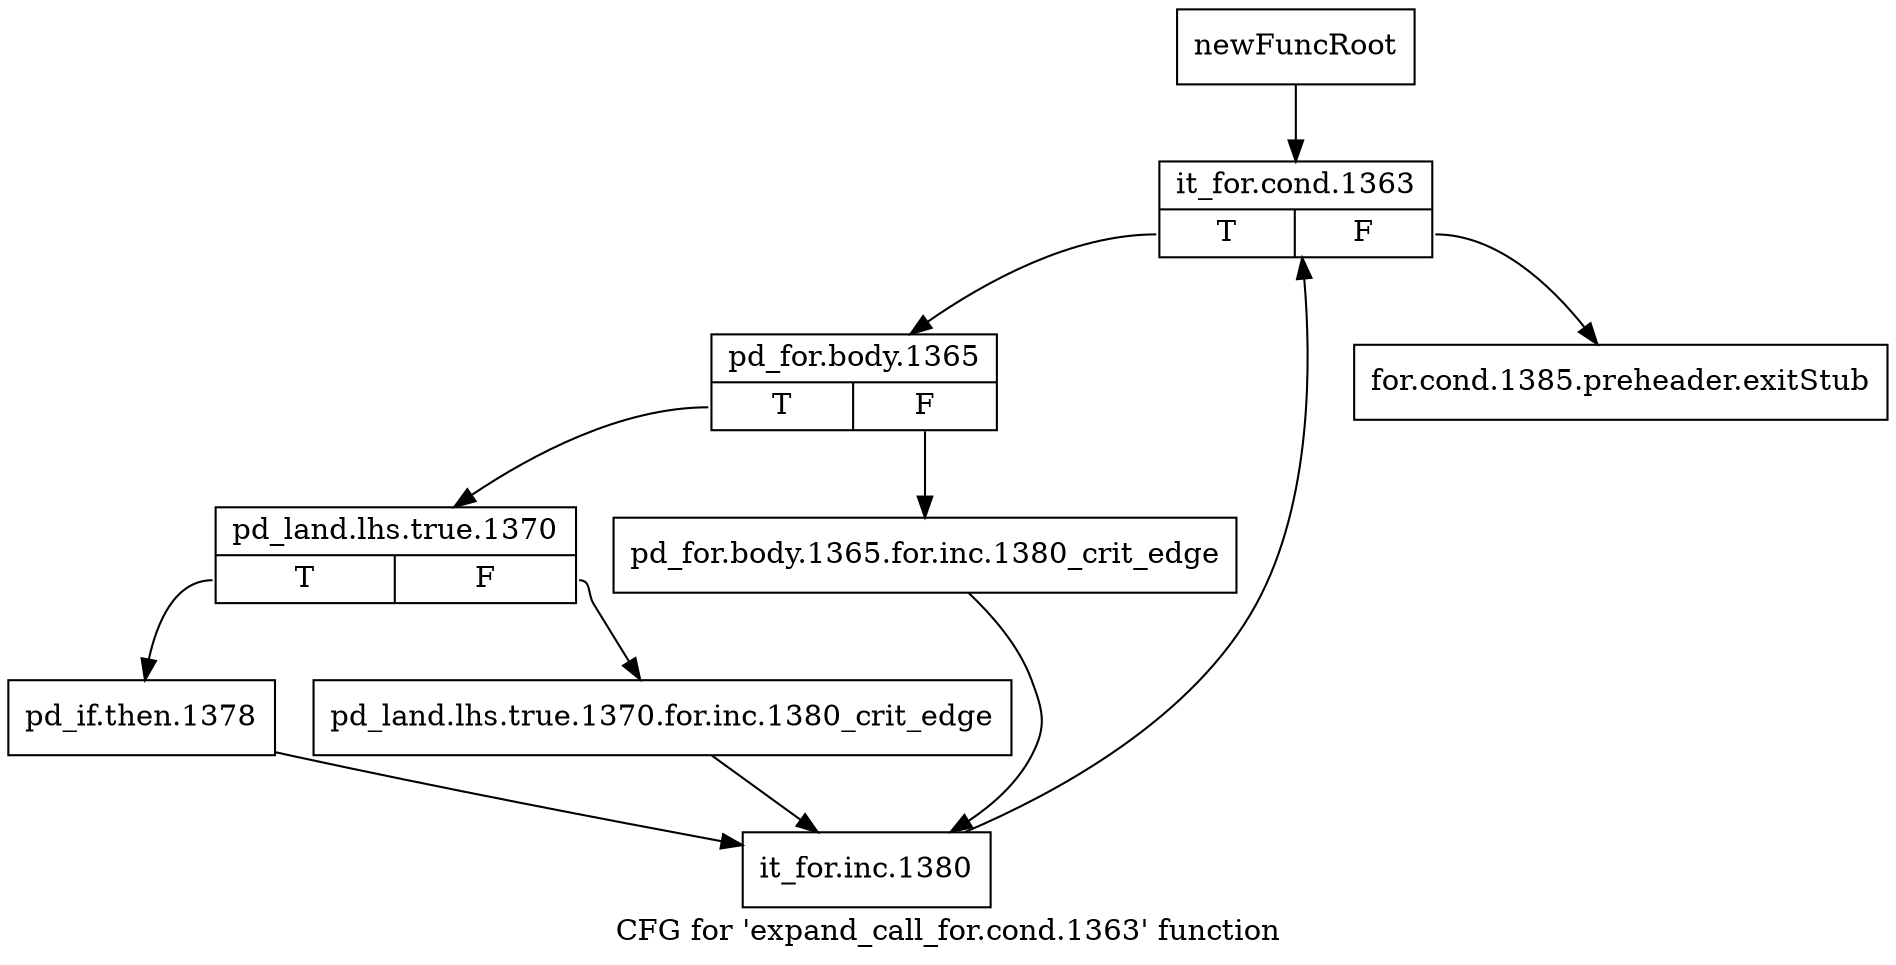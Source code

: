 digraph "CFG for 'expand_call_for.cond.1363' function" {
	label="CFG for 'expand_call_for.cond.1363' function";

	Node0x7a4a030 [shape=record,label="{newFuncRoot}"];
	Node0x7a4a030 -> Node0x7a4a0d0;
	Node0x7a4a080 [shape=record,label="{for.cond.1385.preheader.exitStub}"];
	Node0x7a4a0d0 [shape=record,label="{it_for.cond.1363|{<s0>T|<s1>F}}"];
	Node0x7a4a0d0:s0 -> Node0x7a4a120;
	Node0x7a4a0d0:s1 -> Node0x7a4a080;
	Node0x7a4a120 [shape=record,label="{pd_for.body.1365|{<s0>T|<s1>F}}"];
	Node0x7a4a120:s0 -> Node0x7a4a1c0;
	Node0x7a4a120:s1 -> Node0x7a4a170;
	Node0x7a4a170 [shape=record,label="{pd_for.body.1365.for.inc.1380_crit_edge}"];
	Node0x7a4a170 -> Node0x7a4a2b0;
	Node0x7a4a1c0 [shape=record,label="{pd_land.lhs.true.1370|{<s0>T|<s1>F}}"];
	Node0x7a4a1c0:s0 -> Node0x7a4a260;
	Node0x7a4a1c0:s1 -> Node0x7a4a210;
	Node0x7a4a210 [shape=record,label="{pd_land.lhs.true.1370.for.inc.1380_crit_edge}"];
	Node0x7a4a210 -> Node0x7a4a2b0;
	Node0x7a4a260 [shape=record,label="{pd_if.then.1378}"];
	Node0x7a4a260 -> Node0x7a4a2b0;
	Node0x7a4a2b0 [shape=record,label="{it_for.inc.1380}"];
	Node0x7a4a2b0 -> Node0x7a4a0d0;
}
